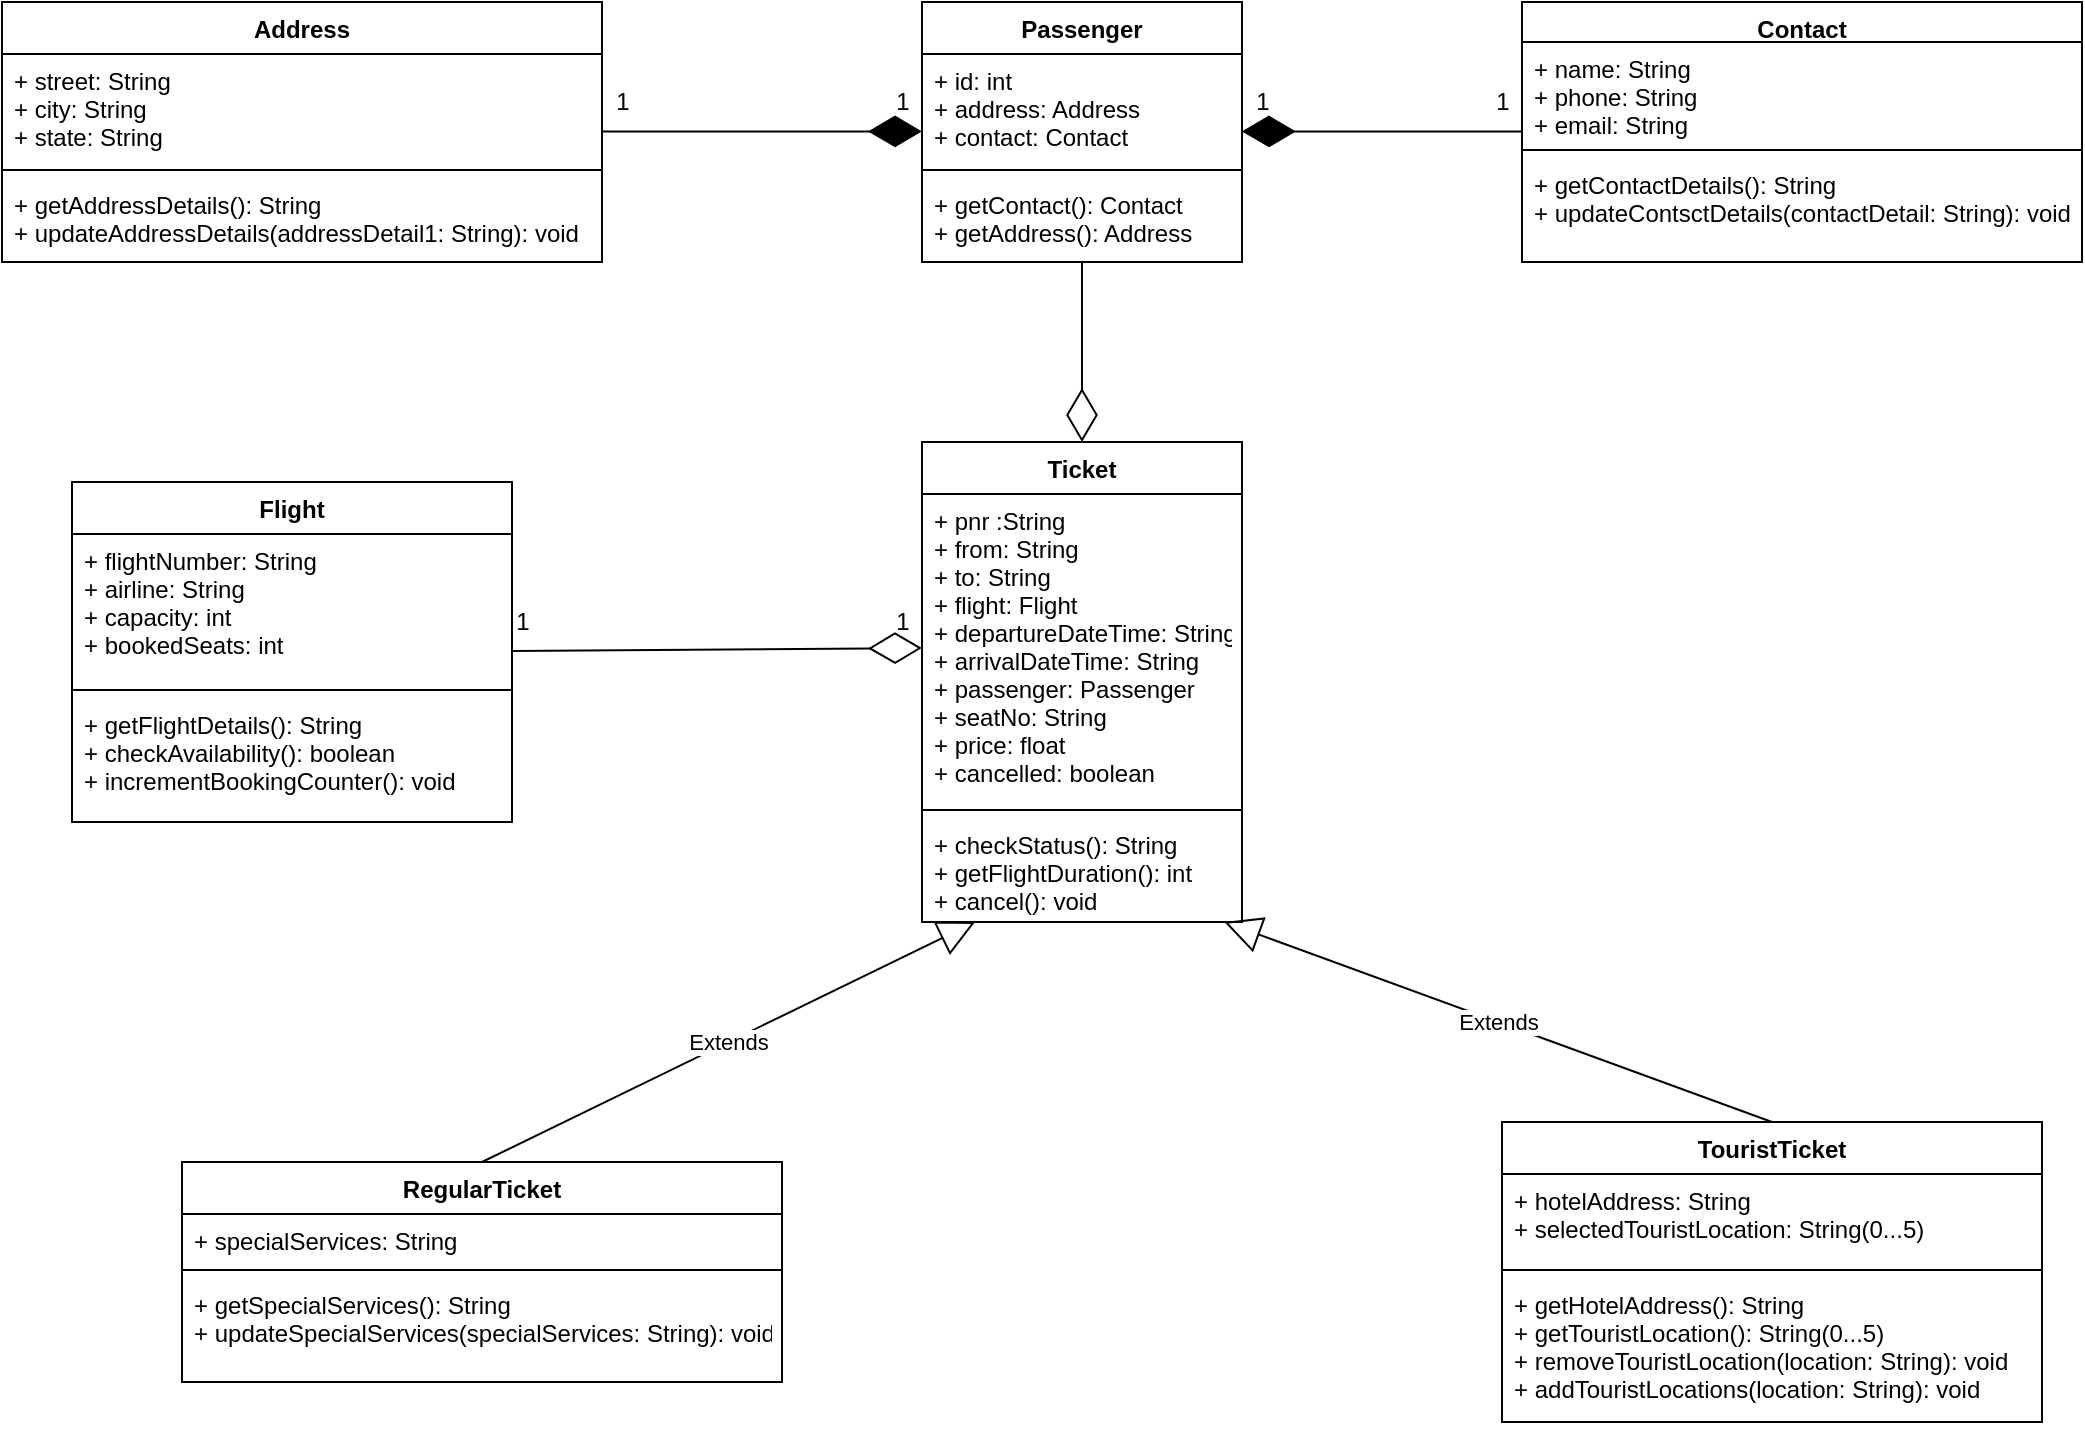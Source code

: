 <mxfile version="15.1.2" type="device"><diagram id="T0_JN_stW2-dAuAHsyQl" name="Page-1"><mxGraphModel dx="1447" dy="803" grid="1" gridSize="10" guides="1" tooltips="1" connect="1" arrows="1" fold="1" page="1" pageScale="1" pageWidth="1169" pageHeight="827" math="0" shadow="0"><root><mxCell id="0"/><mxCell id="1" parent="0"/><mxCell id="QOLu6dmcPfCvHzdw4qoh-1" value="Ticket" style="swimlane;fontStyle=1;align=center;verticalAlign=top;childLayout=stackLayout;horizontal=1;startSize=26;horizontalStack=0;resizeParent=1;resizeParentMax=0;resizeLast=0;collapsible=1;marginBottom=0;" parent="1" vertex="1"><mxGeometry x="530" y="260" width="160" height="240" as="geometry"/></mxCell><mxCell id="QOLu6dmcPfCvHzdw4qoh-2" value="+ pnr :String&#10;+ from: String&#10;+ to: String&#10;+ flight: Flight&#10;+ departureDateTime: String&#10;+ arrivalDateTime: String&#10;+ passenger: Passenger&#10;+ seatNo: String&#10;+ price: float&#10;+ cancelled: boolean" style="text;strokeColor=none;fillColor=none;align=left;verticalAlign=top;spacingLeft=4;spacingRight=4;overflow=hidden;rotatable=0;points=[[0,0.5],[1,0.5]];portConstraint=eastwest;" parent="QOLu6dmcPfCvHzdw4qoh-1" vertex="1"><mxGeometry y="26" width="160" height="154" as="geometry"/></mxCell><mxCell id="QOLu6dmcPfCvHzdw4qoh-3" value="" style="line;strokeWidth=1;fillColor=none;align=left;verticalAlign=middle;spacingTop=-1;spacingLeft=3;spacingRight=3;rotatable=0;labelPosition=right;points=[];portConstraint=eastwest;" parent="QOLu6dmcPfCvHzdw4qoh-1" vertex="1"><mxGeometry y="180" width="160" height="8" as="geometry"/></mxCell><mxCell id="QOLu6dmcPfCvHzdw4qoh-4" value="+ checkStatus(): String&#10;+ getFlightDuration(): int&#10;+ cancel(): void" style="text;strokeColor=none;fillColor=none;align=left;verticalAlign=top;spacingLeft=4;spacingRight=4;overflow=hidden;rotatable=0;points=[[0,0.5],[1,0.5]];portConstraint=eastwest;" parent="QOLu6dmcPfCvHzdw4qoh-1" vertex="1"><mxGeometry y="188" width="160" height="52" as="geometry"/></mxCell><mxCell id="tS7Jf1K1Rw9vwSrxU1AO-1" value="Flight" style="swimlane;fontStyle=1;align=center;verticalAlign=top;childLayout=stackLayout;horizontal=1;startSize=26;horizontalStack=0;resizeParent=1;resizeParentMax=0;resizeLast=0;collapsible=1;marginBottom=0;" parent="1" vertex="1"><mxGeometry x="105" y="280" width="220" height="170" as="geometry"/></mxCell><mxCell id="tS7Jf1K1Rw9vwSrxU1AO-2" value="+ flightNumber: String&#10;+ airline: String&#10;+ capacity: int&#10;+ bookedSeats: int" style="text;strokeColor=none;fillColor=none;align=left;verticalAlign=top;spacingLeft=4;spacingRight=4;overflow=hidden;rotatable=0;points=[[0,0.5],[1,0.5]];portConstraint=eastwest;" parent="tS7Jf1K1Rw9vwSrxU1AO-1" vertex="1"><mxGeometry y="26" width="220" height="74" as="geometry"/></mxCell><mxCell id="tS7Jf1K1Rw9vwSrxU1AO-3" value="" style="line;strokeWidth=1;fillColor=none;align=left;verticalAlign=middle;spacingTop=-1;spacingLeft=3;spacingRight=3;rotatable=0;labelPosition=right;points=[];portConstraint=eastwest;" parent="tS7Jf1K1Rw9vwSrxU1AO-1" vertex="1"><mxGeometry y="100" width="220" height="8" as="geometry"/></mxCell><mxCell id="tS7Jf1K1Rw9vwSrxU1AO-4" value="+ getFlightDetails(): String&#10;+ checkAvailability(): boolean&#10;+ incrementBookingCounter(): void" style="text;strokeColor=none;fillColor=none;align=left;verticalAlign=top;spacingLeft=4;spacingRight=4;overflow=hidden;rotatable=0;points=[[0,0.5],[1,0.5]];portConstraint=eastwest;" parent="tS7Jf1K1Rw9vwSrxU1AO-1" vertex="1"><mxGeometry y="108" width="220" height="62" as="geometry"/></mxCell><mxCell id="tS7Jf1K1Rw9vwSrxU1AO-5" value="Contact" style="swimlane;fontStyle=1;align=center;verticalAlign=top;childLayout=stackLayout;horizontal=1;startSize=20;horizontalStack=0;resizeParent=1;resizeParentMax=0;resizeLast=0;collapsible=1;marginBottom=0;" parent="1" vertex="1"><mxGeometry x="830" y="40" width="280" height="130" as="geometry"/></mxCell><mxCell id="tS7Jf1K1Rw9vwSrxU1AO-6" value="+ name: String&#10;+ phone: String&#10;+ email: String" style="text;strokeColor=none;fillColor=none;align=left;verticalAlign=top;spacingLeft=4;spacingRight=4;overflow=hidden;rotatable=0;points=[[0,0.5],[1,0.5]];portConstraint=eastwest;" parent="tS7Jf1K1Rw9vwSrxU1AO-5" vertex="1"><mxGeometry y="20" width="280" height="50" as="geometry"/></mxCell><mxCell id="tS7Jf1K1Rw9vwSrxU1AO-7" value="" style="line;strokeWidth=1;fillColor=none;align=left;verticalAlign=middle;spacingTop=-1;spacingLeft=3;spacingRight=3;rotatable=0;labelPosition=right;points=[];portConstraint=eastwest;" parent="tS7Jf1K1Rw9vwSrxU1AO-5" vertex="1"><mxGeometry y="70" width="280" height="8" as="geometry"/></mxCell><mxCell id="tS7Jf1K1Rw9vwSrxU1AO-8" value="+ getContactDetails(): String&#10;+ updateContsctDetails(contactDetail: String): void" style="text;strokeColor=none;fillColor=none;align=left;verticalAlign=top;spacingLeft=4;spacingRight=4;overflow=hidden;rotatable=0;points=[[0,0.5],[1,0.5]];portConstraint=eastwest;" parent="tS7Jf1K1Rw9vwSrxU1AO-5" vertex="1"><mxGeometry y="78" width="280" height="52" as="geometry"/></mxCell><mxCell id="tS7Jf1K1Rw9vwSrxU1AO-9" value="Passenger" style="swimlane;fontStyle=1;align=center;verticalAlign=top;childLayout=stackLayout;horizontal=1;startSize=26;horizontalStack=0;resizeParent=1;resizeParentMax=0;resizeLast=0;collapsible=1;marginBottom=0;" parent="1" vertex="1"><mxGeometry x="530" y="40" width="160" height="130" as="geometry"/></mxCell><mxCell id="tS7Jf1K1Rw9vwSrxU1AO-10" value="+ id: int&#10;+ address: Address&#10;+ contact: Contact" style="text;strokeColor=none;fillColor=none;align=left;verticalAlign=top;spacingLeft=4;spacingRight=4;overflow=hidden;rotatable=0;points=[[0,0.5],[1,0.5]];portConstraint=eastwest;" parent="tS7Jf1K1Rw9vwSrxU1AO-9" vertex="1"><mxGeometry y="26" width="160" height="54" as="geometry"/></mxCell><mxCell id="tS7Jf1K1Rw9vwSrxU1AO-11" value="" style="line;strokeWidth=1;fillColor=none;align=left;verticalAlign=middle;spacingTop=-1;spacingLeft=3;spacingRight=3;rotatable=0;labelPosition=right;points=[];portConstraint=eastwest;" parent="tS7Jf1K1Rw9vwSrxU1AO-9" vertex="1"><mxGeometry y="80" width="160" height="8" as="geometry"/></mxCell><mxCell id="tS7Jf1K1Rw9vwSrxU1AO-12" value="+ getContact(): Contact&#10;+ getAddress(): Address" style="text;strokeColor=none;fillColor=none;align=left;verticalAlign=top;spacingLeft=4;spacingRight=4;overflow=hidden;rotatable=0;points=[[0,0.5],[1,0.5]];portConstraint=eastwest;" parent="tS7Jf1K1Rw9vwSrxU1AO-9" vertex="1"><mxGeometry y="88" width="160" height="42" as="geometry"/></mxCell><mxCell id="tS7Jf1K1Rw9vwSrxU1AO-13" value="RegularTicket" style="swimlane;fontStyle=1;align=center;verticalAlign=top;childLayout=stackLayout;horizontal=1;startSize=26;horizontalStack=0;resizeParent=1;resizeParentMax=0;resizeLast=0;collapsible=1;marginBottom=0;" parent="1" vertex="1"><mxGeometry x="160" y="620" width="300" height="110" as="geometry"/></mxCell><mxCell id="tS7Jf1K1Rw9vwSrxU1AO-14" value="+ specialServices: String" style="text;strokeColor=none;fillColor=none;align=left;verticalAlign=top;spacingLeft=4;spacingRight=4;overflow=hidden;rotatable=0;points=[[0,0.5],[1,0.5]];portConstraint=eastwest;" parent="tS7Jf1K1Rw9vwSrxU1AO-13" vertex="1"><mxGeometry y="26" width="300" height="24" as="geometry"/></mxCell><mxCell id="tS7Jf1K1Rw9vwSrxU1AO-15" value="" style="line;strokeWidth=1;fillColor=none;align=left;verticalAlign=middle;spacingTop=-1;spacingLeft=3;spacingRight=3;rotatable=0;labelPosition=right;points=[];portConstraint=eastwest;" parent="tS7Jf1K1Rw9vwSrxU1AO-13" vertex="1"><mxGeometry y="50" width="300" height="8" as="geometry"/></mxCell><mxCell id="tS7Jf1K1Rw9vwSrxU1AO-16" value="+ getSpecialServices(): String&#10;+ updateSpecialServices(specialServices: String): void" style="text;strokeColor=none;fillColor=none;align=left;verticalAlign=top;spacingLeft=4;spacingRight=4;overflow=hidden;rotatable=0;points=[[0,0.5],[1,0.5]];portConstraint=eastwest;" parent="tS7Jf1K1Rw9vwSrxU1AO-13" vertex="1"><mxGeometry y="58" width="300" height="52" as="geometry"/></mxCell><mxCell id="tS7Jf1K1Rw9vwSrxU1AO-17" value="TouristTicket" style="swimlane;fontStyle=1;align=center;verticalAlign=top;childLayout=stackLayout;horizontal=1;startSize=26;horizontalStack=0;resizeParent=1;resizeParentMax=0;resizeLast=0;collapsible=1;marginBottom=0;" parent="1" vertex="1"><mxGeometry x="820" y="600" width="270" height="150" as="geometry"/></mxCell><mxCell id="tS7Jf1K1Rw9vwSrxU1AO-18" value="+ hotelAddress: String&#10;+ selectedTouristLocation: String(0...5)" style="text;strokeColor=none;fillColor=none;align=left;verticalAlign=top;spacingLeft=4;spacingRight=4;overflow=hidden;rotatable=0;points=[[0,0.5],[1,0.5]];portConstraint=eastwest;" parent="tS7Jf1K1Rw9vwSrxU1AO-17" vertex="1"><mxGeometry y="26" width="270" height="44" as="geometry"/></mxCell><mxCell id="tS7Jf1K1Rw9vwSrxU1AO-19" value="" style="line;strokeWidth=1;fillColor=none;align=left;verticalAlign=middle;spacingTop=-1;spacingLeft=3;spacingRight=3;rotatable=0;labelPosition=right;points=[];portConstraint=eastwest;" parent="tS7Jf1K1Rw9vwSrxU1AO-17" vertex="1"><mxGeometry y="70" width="270" height="8" as="geometry"/></mxCell><mxCell id="tS7Jf1K1Rw9vwSrxU1AO-20" value="+ getHotelAddress(): String&#10;+ getTouristLocation(): String(0...5)&#10;+ removeTouristLocation(location: String): void&#10;+ addTouristLocations(location: String): void" style="text;strokeColor=none;fillColor=none;align=left;verticalAlign=top;spacingLeft=4;spacingRight=4;overflow=hidden;rotatable=0;points=[[0,0.5],[1,0.5]];portConstraint=eastwest;" parent="tS7Jf1K1Rw9vwSrxU1AO-17" vertex="1"><mxGeometry y="78" width="270" height="72" as="geometry"/></mxCell><mxCell id="tS7Jf1K1Rw9vwSrxU1AO-21" value="Address" style="swimlane;fontStyle=1;align=center;verticalAlign=top;childLayout=stackLayout;horizontal=1;startSize=26;horizontalStack=0;resizeParent=1;resizeParentMax=0;resizeLast=0;collapsible=1;marginBottom=0;" parent="1" vertex="1"><mxGeometry x="70" y="40" width="300" height="130" as="geometry"/></mxCell><mxCell id="tS7Jf1K1Rw9vwSrxU1AO-22" value="+ street: String&#10;+ city: String&#10;+ state: String" style="text;strokeColor=none;fillColor=none;align=left;verticalAlign=top;spacingLeft=4;spacingRight=4;overflow=hidden;rotatable=0;points=[[0,0.5],[1,0.5]];portConstraint=eastwest;" parent="tS7Jf1K1Rw9vwSrxU1AO-21" vertex="1"><mxGeometry y="26" width="300" height="54" as="geometry"/></mxCell><mxCell id="tS7Jf1K1Rw9vwSrxU1AO-23" value="" style="line;strokeWidth=1;fillColor=none;align=left;verticalAlign=middle;spacingTop=-1;spacingLeft=3;spacingRight=3;rotatable=0;labelPosition=right;points=[];portConstraint=eastwest;" parent="tS7Jf1K1Rw9vwSrxU1AO-21" vertex="1"><mxGeometry y="80" width="300" height="8" as="geometry"/></mxCell><mxCell id="tS7Jf1K1Rw9vwSrxU1AO-24" value="+ getAddressDetails(): String&#10;+ updateAddressDetails(addressDetail1: String): void" style="text;strokeColor=none;fillColor=none;align=left;verticalAlign=top;spacingLeft=4;spacingRight=4;overflow=hidden;rotatable=0;points=[[0,0.5],[1,0.5]];portConstraint=eastwest;" parent="tS7Jf1K1Rw9vwSrxU1AO-21" vertex="1"><mxGeometry y="88" width="300" height="42" as="geometry"/></mxCell><mxCell id="tS7Jf1K1Rw9vwSrxU1AO-29" value="" style="endArrow=diamondThin;endFill=0;endSize=24;html=1;entryX=0.5;entryY=0;entryDx=0;entryDy=0;" parent="1" source="tS7Jf1K1Rw9vwSrxU1AO-12" target="QOLu6dmcPfCvHzdw4qoh-1" edge="1"><mxGeometry width="160" relative="1" as="geometry"><mxPoint x="430" y="250" as="sourcePoint"/><mxPoint x="590" y="250" as="targetPoint"/></mxGeometry></mxCell><mxCell id="tS7Jf1K1Rw9vwSrxU1AO-34" value="" style="endArrow=diamondThin;endFill=1;endSize=24;html=1;" parent="1" edge="1"><mxGeometry width="160" relative="1" as="geometry"><mxPoint x="370" y="104.71" as="sourcePoint"/><mxPoint x="530" y="104.71" as="targetPoint"/></mxGeometry></mxCell><mxCell id="tS7Jf1K1Rw9vwSrxU1AO-35" value="" style="endArrow=diamondThin;endFill=1;endSize=24;html=1;" parent="1" edge="1"><mxGeometry width="160" relative="1" as="geometry"><mxPoint x="830" y="104.71" as="sourcePoint"/><mxPoint x="690" y="104.71" as="targetPoint"/></mxGeometry></mxCell><mxCell id="tS7Jf1K1Rw9vwSrxU1AO-36" value="" style="endArrow=diamondThin;endFill=0;endSize=24;html=1;entryX=0;entryY=0.5;entryDx=0;entryDy=0;" parent="1" target="QOLu6dmcPfCvHzdw4qoh-2" edge="1"><mxGeometry width="160" relative="1" as="geometry"><mxPoint x="325" y="364.5" as="sourcePoint"/><mxPoint x="485" y="364.5" as="targetPoint"/></mxGeometry></mxCell><mxCell id="tS7Jf1K1Rw9vwSrxU1AO-37" value="1" style="text;html=1;align=center;verticalAlign=middle;resizable=0;points=[];autosize=1;strokeColor=none;fillColor=none;" parent="1" vertex="1"><mxGeometry x="370" y="80" width="20" height="20" as="geometry"/></mxCell><mxCell id="tS7Jf1K1Rw9vwSrxU1AO-38" value="1" style="text;html=1;align=center;verticalAlign=middle;resizable=0;points=[];autosize=1;strokeColor=none;fillColor=none;" parent="1" vertex="1"><mxGeometry x="510" y="80" width="20" height="20" as="geometry"/></mxCell><mxCell id="tS7Jf1K1Rw9vwSrxU1AO-39" value="1" style="text;html=1;align=center;verticalAlign=middle;resizable=0;points=[];autosize=1;strokeColor=none;fillColor=none;" parent="1" vertex="1"><mxGeometry x="690" y="80" width="20" height="20" as="geometry"/></mxCell><mxCell id="tS7Jf1K1Rw9vwSrxU1AO-40" value="1" style="text;html=1;align=center;verticalAlign=middle;resizable=0;points=[];autosize=1;strokeColor=none;fillColor=none;" parent="1" vertex="1"><mxGeometry x="810" y="80" width="20" height="20" as="geometry"/></mxCell><mxCell id="tS7Jf1K1Rw9vwSrxU1AO-42" value="1" style="text;html=1;align=center;verticalAlign=middle;resizable=0;points=[];autosize=1;strokeColor=none;fillColor=none;" parent="1" vertex="1"><mxGeometry x="320" y="340" width="20" height="20" as="geometry"/></mxCell><mxCell id="tS7Jf1K1Rw9vwSrxU1AO-43" value="1" style="text;html=1;align=center;verticalAlign=middle;resizable=0;points=[];autosize=1;strokeColor=none;fillColor=none;" parent="1" vertex="1"><mxGeometry x="510" y="340" width="20" height="20" as="geometry"/></mxCell><mxCell id="sFw0aeS5MpzRnfbKBWu5-1" value="Extends" style="endArrow=block;endSize=16;endFill=0;html=1;exitX=0.5;exitY=0;exitDx=0;exitDy=0;" edge="1" parent="1" source="tS7Jf1K1Rw9vwSrxU1AO-13" target="QOLu6dmcPfCvHzdw4qoh-4"><mxGeometry width="160" relative="1" as="geometry"><mxPoint x="360" y="550" as="sourcePoint"/><mxPoint x="520" y="550" as="targetPoint"/></mxGeometry></mxCell><mxCell id="sFw0aeS5MpzRnfbKBWu5-3" value="Extends" style="endArrow=block;endSize=16;endFill=0;html=1;exitX=0.5;exitY=0;exitDx=0;exitDy=0;" edge="1" parent="1" source="tS7Jf1K1Rw9vwSrxU1AO-17" target="QOLu6dmcPfCvHzdw4qoh-4"><mxGeometry width="160" relative="1" as="geometry"><mxPoint x="810" y="610" as="sourcePoint"/><mxPoint x="970" y="610" as="targetPoint"/></mxGeometry></mxCell></root></mxGraphModel></diagram></mxfile>